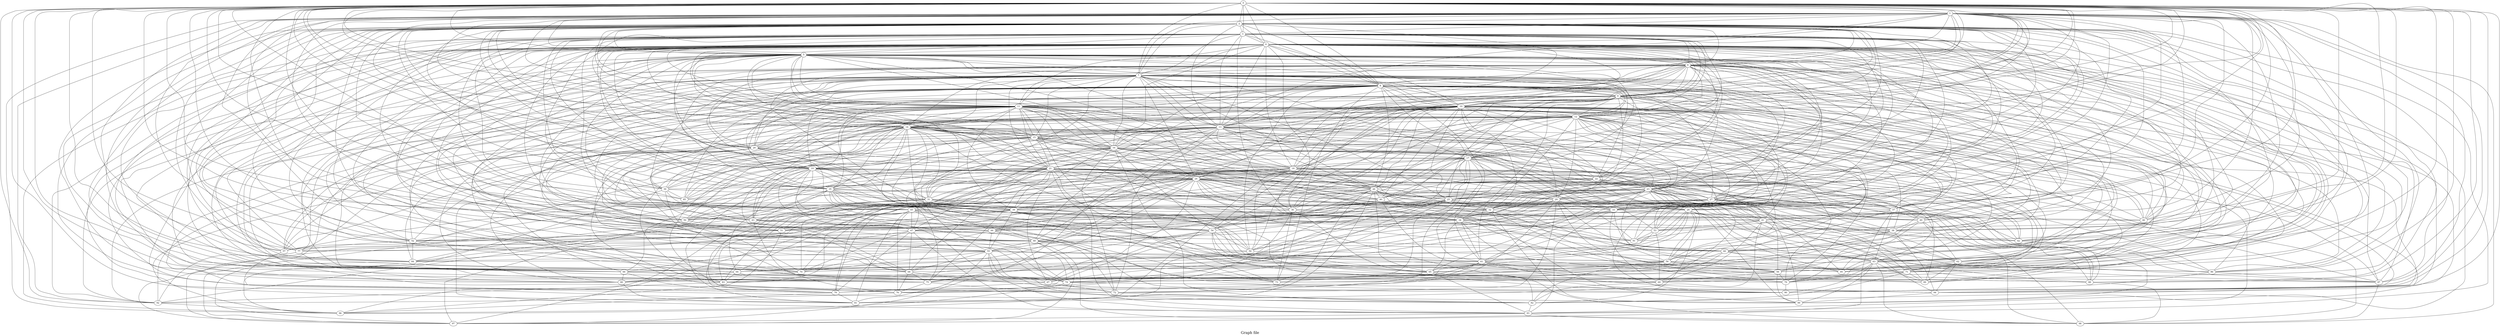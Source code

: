 /*****
Graph file
*****/

graph G {
  graph [splines=true overlap=false]
  node  [shape=ellipse, width=0.3, height=0.3]
  0 [label="0"];
  1 [label="1"];
  2 [label="2"];
  3 [label="3"];
  4 [label="4"];
  5 [label="5"];
  6 [label="6"];
  7 [label="7"];
  8 [label="8"];
  9 [label="9"];
  10 [label="10"];
  11 [label="11"];
  12 [label="12"];
  13 [label="13"];
  14 [label="14"];
  15 [label="15"];
  16 [label="16"];
  17 [label="17"];
  18 [label="18"];
  19 [label="19"];
  20 [label="20"];
  21 [label="21"];
  22 [label="22"];
  23 [label="23"];
  24 [label="24"];
  25 [label="25"];
  26 [label="26"];
  27 [label="27"];
  28 [label="28"];
  29 [label="29"];
  30 [label="30"];
  31 [label="31"];
  32 [label="32"];
  33 [label="33"];
  34 [label="34"];
  35 [label="35"];
  36 [label="36"];
  37 [label="37"];
  38 [label="38"];
  39 [label="39"];
  40 [label="40"];
  41 [label="41"];
  42 [label="42"];
  43 [label="43"];
  44 [label="44"];
  45 [label="45"];
  46 [label="46"];
  47 [label="47"];
  48 [label="48"];
  49 [label="49"];
  50 [label="50"];
  51 [label="51"];
  52 [label="52"];
  53 [label="53"];
  54 [label="54"];
  55 [label="55"];
  56 [label="56"];
  57 [label="57"];
  58 [label="58"];
  59 [label="59"];
  60 [label="60"];
  61 [label="61"];
  62 [label="62"];
  63 [label="63"];
  64 [label="64"];
  65 [label="65"];
  66 [label="66"];
  67 [label="67"];
  68 [label="68"];
  69 [label="69"];
  70 [label="70"];
  71 [label="71"];
  72 [label="72"];
  73 [label="73"];
  74 [label="74"];
  75 [label="75"];
  76 [label="76"];
  77 [label="77"];
  78 [label="78"];
  79 [label="79"];
  80 [label="80"];
  81 [label="81"];
  82 [label="82"];
  83 [label="83"];
  84 [label="84"];
  85 [label="85"];
  86 [label="86"];
  87 [label="87"];
  88 [label="88"];
  89 [label="89"];
  90 [label="90"];
  91 [label="91"];
  92 [label="92"];
  93 [label="93"];
  94 [label="94"];
  95 [label="95"];
  96 [label="96"];
  97 [label="97"];
  98 [label="98"];
  99 [label="99"];
  0 -- 1;
  0 -- 2;
  0 -- 3;
  0 -- 4;
  0 -- 5;
  0 -- 6;
  0 -- 7;
  0 -- 8;
  0 -- 9;
  0 -- 10;
  0 -- 11;
  0 -- 12;
  0 -- 14;
  0 -- 16;
  0 -- 17;
  0 -- 18;
  0 -- 19;
  0 -- 20;
  0 -- 24;
  0 -- 28;
  0 -- 29;
  0 -- 30;
  0 -- 34;
  0 -- 38;
  0 -- 39;
  0 -- 43;
  0 -- 44;
  0 -- 45;
  0 -- 46;
  0 -- 48;
  0 -- 50;
  0 -- 54;
  0 -- 60;
  0 -- 65;
  0 -- 66;
  0 -- 75;
  0 -- 77;
  0 -- 81;
  0 -- 84;
  0 -- 86;
  0 -- 88;
  0 -- 90;
  0 -- 92;
  0 -- 94;
  1 -- 2;
  1 -- 3;
  1 -- 4;
  1 -- 5;
  1 -- 6;
  1 -- 7;
  1 -- 8;
  1 -- 9;
  1 -- 10;
  1 -- 11;
  1 -- 12;
  1 -- 13;
  1 -- 15;
  1 -- 19;
  1 -- 22;
  1 -- 25;
  1 -- 27;
  1 -- 33;
  1 -- 36;
  1 -- 37;
  1 -- 43;
  1 -- 46;
  1 -- 49;
  1 -- 50;
  1 -- 53;
  1 -- 55;
  1 -- 57;
  1 -- 74;
  1 -- 75;
  1 -- 79;
  1 -- 87;
  1 -- 90;
  1 -- 92;
  1 -- 95;
  1 -- 96;
  1 -- 98;
  2 -- 3;
  2 -- 4;
  2 -- 5;
  2 -- 6;
  2 -- 7;
  2 -- 8;
  2 -- 9;
  2 -- 10;
  2 -- 11;
  2 -- 12;
  2 -- 13;
  2 -- 14;
  2 -- 15;
  2 -- 17;
  2 -- 19;
  2 -- 20;
  2 -- 23;
  2 -- 24;
  2 -- 25;
  2 -- 27;
  2 -- 30;
  2 -- 31;
  2 -- 33;
  2 -- 34;
  2 -- 35;
  2 -- 40;
  2 -- 42;
  2 -- 45;
  2 -- 48;
  2 -- 52;
  2 -- 55;
  2 -- 57;
  2 -- 64;
  2 -- 65;
  2 -- 66;
  2 -- 70;
  2 -- 71;
  2 -- 77;
  2 -- 82;
  2 -- 83;
  2 -- 87;
  2 -- 88;
  2 -- 93;
  2 -- 95;
  3 -- 4;
  3 -- 5;
  3 -- 6;
  3 -- 7;
  3 -- 8;
  3 -- 9;
  3 -- 10;
  3 -- 11;
  3 -- 12;
  3 -- 13;
  3 -- 14;
  3 -- 17;
  3 -- 22;
  3 -- 23;
  3 -- 30;
  3 -- 32;
  3 -- 35;
  3 -- 36;
  3 -- 40;
  3 -- 45;
  3 -- 50;
  3 -- 52;
  3 -- 54;
  3 -- 56;
  3 -- 58;
  3 -- 60;
  3 -- 61;
  3 -- 63;
  3 -- 66;
  3 -- 67;
  3 -- 72;
  3 -- 78;
  3 -- 85;
  4 -- 5;
  4 -- 6;
  4 -- 7;
  4 -- 8;
  4 -- 9;
  4 -- 10;
  4 -- 11;
  4 -- 13;
  4 -- 14;
  4 -- 15;
  4 -- 16;
  4 -- 17;
  4 -- 18;
  4 -- 19;
  4 -- 21;
  4 -- 22;
  4 -- 23;
  4 -- 27;
  4 -- 32;
  4 -- 33;
  4 -- 34;
  4 -- 35;
  4 -- 36;
  4 -- 37;
  4 -- 38;
  4 -- 41;
  4 -- 42;
  4 -- 43;
  4 -- 44;
  4 -- 48;
  4 -- 49;
  4 -- 52;
  4 -- 53;
  4 -- 54;
  4 -- 55;
  4 -- 58;
  4 -- 62;
  4 -- 64;
  4 -- 68;
  4 -- 71;
  4 -- 74;
  4 -- 77;
  4 -- 80;
  4 -- 81;
  4 -- 84;
  4 -- 85;
  4 -- 86;
  4 -- 87;
  4 -- 91;
  4 -- 92;
  4 -- 93;
  4 -- 94;
  4 -- 96;
  5 -- 6;
  5 -- 7;
  5 -- 8;
  5 -- 9;
  5 -- 10;
  5 -- 11;
  5 -- 12;
  5 -- 13;
  5 -- 14;
  5 -- 15;
  5 -- 16;
  5 -- 18;
  5 -- 19;
  5 -- 20;
  5 -- 21;
  5 -- 23;
  5 -- 24;
  5 -- 29;
  5 -- 31;
  5 -- 38;
  5 -- 40;
  5 -- 47;
  5 -- 48;
  5 -- 51;
  5 -- 53;
  5 -- 58;
  5 -- 62;
  5 -- 66;
  5 -- 71;
  5 -- 73;
  5 -- 75;
  5 -- 77;
  5 -- 80;
  5 -- 90;
  6 -- 7;
  6 -- 8;
  6 -- 9;
  6 -- 10;
  6 -- 11;
  6 -- 13;
  6 -- 14;
  6 -- 17;
  6 -- 18;
  6 -- 20;
  6 -- 22;
  6 -- 27;
  6 -- 28;
  6 -- 35;
  6 -- 39;
  6 -- 42;
  6 -- 44;
  6 -- 46;
  6 -- 53;
  6 -- 58;
  6 -- 59;
  6 -- 63;
  6 -- 65;
  6 -- 66;
  6 -- 70;
  6 -- 71;
  6 -- 86;
  6 -- 91;
  6 -- 92;
  7 -- 8;
  7 -- 9;
  7 -- 10;
  7 -- 11;
  7 -- 12;
  7 -- 13;
  7 -- 14;
  7 -- 15;
  7 -- 16;
  7 -- 17;
  7 -- 18;
  7 -- 19;
  7 -- 20;
  7 -- 21;
  7 -- 22;
  7 -- 23;
  7 -- 24;
  7 -- 25;
  7 -- 26;
  7 -- 27;
  7 -- 30;
  7 -- 31;
  7 -- 32;
  7 -- 37;
  7 -- 48;
  7 -- 49;
  7 -- 51;
  7 -- 52;
  7 -- 57;
  7 -- 60;
  7 -- 64;
  7 -- 68;
  7 -- 70;
  7 -- 72;
  7 -- 75;
  7 -- 86;
  8 -- 9;
  8 -- 10;
  8 -- 11;
  8 -- 12;
  8 -- 13;
  8 -- 14;
  8 -- 16;
  8 -- 17;
  8 -- 19;
  8 -- 20;
  8 -- 26;
  8 -- 27;
  8 -- 35;
  8 -- 37;
  8 -- 46;
  8 -- 48;
  8 -- 50;
  8 -- 51;
  8 -- 53;
  8 -- 58;
  8 -- 59;
  8 -- 61;
  8 -- 63;
  8 -- 64;
  8 -- 73;
  8 -- 74;
  8 -- 77;
  8 -- 84;
  8 -- 85;
  8 -- 87;
  8 -- 89;
  8 -- 93;
  8 -- 95;
  8 -- 97;
  9 -- 10;
  9 -- 11;
  9 -- 12;
  9 -- 13;
  9 -- 17;
  9 -- 21;
  9 -- 25;
  9 -- 26;
  9 -- 32;
  9 -- 33;
  9 -- 34;
  9 -- 35;
  9 -- 36;
  9 -- 38;
  9 -- 43;
  9 -- 46;
  9 -- 51;
  9 -- 54;
  9 -- 79;
  9 -- 86;
  9 -- 92;
  9 -- 95;
  10 -- 12;
  10 -- 14;
  10 -- 15;
  10 -- 16;
  10 -- 18;
  10 -- 19;
  10 -- 20;
  10 -- 21;
  10 -- 22;
  10 -- 23;
  10 -- 25;
  10 -- 26;
  10 -- 28;
  10 -- 29;
  10 -- 30;
  10 -- 31;
  10 -- 32;
  10 -- 36;
  10 -- 37;
  10 -- 38;
  10 -- 39;
  10 -- 40;
  10 -- 41;
  10 -- 43;
  10 -- 49;
  10 -- 54;
  10 -- 56;
  10 -- 63;
  10 -- 69;
  10 -- 79;
  10 -- 82;
  10 -- 85;
  10 -- 92;
  10 -- 94;
  10 -- 97;
  11 -- 12;
  11 -- 14;
  11 -- 15;
  11 -- 16;
  11 -- 17;
  11 -- 19;
  11 -- 20;
  11 -- 21;
  11 -- 23;
  11 -- 24;
  11 -- 26;
  11 -- 28;
  11 -- 29;
  11 -- 30;
  11 -- 32;
  11 -- 34;
  11 -- 35;
  11 -- 38;
  11 -- 39;
  11 -- 40;
  11 -- 45;
  11 -- 47;
  11 -- 52;
  11 -- 55;
  11 -- 57;
  11 -- 59;
  11 -- 63;
  11 -- 74;
  11 -- 76;
  11 -- 80;
  11 -- 89;
  11 -- 94;
  12 -- 13;
  12 -- 15;
  12 -- 18;
  12 -- 23;
  12 -- 24;
  12 -- 29;
  12 -- 30;
  12 -- 36;
  12 -- 44;
  12 -- 46;
  12 -- 48;
  12 -- 53;
  12 -- 54;
  12 -- 56;
  12 -- 57;
  12 -- 60;
  12 -- 61;
  12 -- 62;
  12 -- 66;
  12 -- 67;
  12 -- 71;
  12 -- 77;
  12 -- 79;
  12 -- 89;
  12 -- 91;
  12 -- 99;
  13 -- 15;
  13 -- 16;
  13 -- 18;
  13 -- 21;
  13 -- 23;
  13 -- 26;
  13 -- 28;
  13 -- 30;
  13 -- 33;
  13 -- 41;
  13 -- 45;
  13 -- 46;
  13 -- 47;
  13 -- 48;
  13 -- 49;
  13 -- 53;
  13 -- 57;
  13 -- 63;
  13 -- 64;
  13 -- 68;
  13 -- 71;
  13 -- 72;
  13 -- 84;
  14 -- 15;
  14 -- 16;
  14 -- 18;
  14 -- 20;
  14 -- 21;
  14 -- 27;
  14 -- 30;
  14 -- 31;
  14 -- 32;
  14 -- 35;
  14 -- 37;
  14 -- 39;
  14 -- 41;
  14 -- 43;
  14 -- 44;
  14 -- 46;
  14 -- 50;
  14 -- 61;
  14 -- 68;
  14 -- 73;
  14 -- 80;
  14 -- 83;
  14 -- 85;
  14 -- 87;
  14 -- 98;
  15 -- 16;
  15 -- 19;
  15 -- 20;
  15 -- 21;
  15 -- 33;
  15 -- 34;
  15 -- 41;
  15 -- 47;
  15 -- 55;
  15 -- 56;
  15 -- 66;
  15 -- 76;
  15 -- 90;
  15 -- 91;
  15 -- 96;
  16 -- 17;
  16 -- 26;
  16 -- 27;
  16 -- 28;
  16 -- 29;
  16 -- 31;
  16 -- 35;
  16 -- 45;
  16 -- 54;
  16 -- 57;
  16 -- 62;
  16 -- 67;
  16 -- 72;
  16 -- 82;
  16 -- 95;
  16 -- 97;
  17 -- 18;
  17 -- 22;
  17 -- 25;
  17 -- 26;
  17 -- 29;
  17 -- 33;
  17 -- 39;
  17 -- 40;
  17 -- 42;
  17 -- 54;
  17 -- 61;
  17 -- 72;
  17 -- 73;
  17 -- 83;
  17 -- 85;
  17 -- 89;
  18 -- 22;
  18 -- 24;
  18 -- 26;
  18 -- 28;
  18 -- 37;
  18 -- 39;
  18 -- 42;
  18 -- 43;
  18 -- 44;
  18 -- 51;
  18 -- 55;
  18 -- 59;
  18 -- 70;
  18 -- 81;
  18 -- 86;
  18 -- 87;
  19 -- 22;
  19 -- 24;
  19 -- 28;
  19 -- 43;
  19 -- 47;
  19 -- 50;
  19 -- 52;
  19 -- 59;
  19 -- 60;
  19 -- 74;
  19 -- 81;
  19 -- 88;
  19 -- 91;
  19 -- 93;
  20 -- 21;
  20 -- 24;
  20 -- 31;
  20 -- 33;
  20 -- 52;
  20 -- 57;
  20 -- 65;
  20 -- 68;
  20 -- 83;
  20 -- 93;
  21 -- 22;
  21 -- 24;
  21 -- 25;
  21 -- 28;
  21 -- 29;
  21 -- 31;
  21 -- 35;
  21 -- 36;
  21 -- 37;
  21 -- 38;
  21 -- 39;
  21 -- 40;
  21 -- 42;
  21 -- 50;
  21 -- 53;
  21 -- 73;
  21 -- 75;
  21 -- 78;
  21 -- 83;
  21 -- 84;
  21 -- 85;
  21 -- 86;
  21 -- 93;
  21 -- 96;
  21 -- 97;
  22 -- 23;
  22 -- 25;
  22 -- 41;
  22 -- 66;
  22 -- 77;
  22 -- 83;
  22 -- 86;
  22 -- 99;
  23 -- 25;
  23 -- 27;
  23 -- 29;
  23 -- 31;
  23 -- 32;
  23 -- 37;
  23 -- 41;
  23 -- 44;
  23 -- 45;
  23 -- 47;
  23 -- 50;
  23 -- 58;
  23 -- 59;
  23 -- 62;
  23 -- 67;
  23 -- 69;
  23 -- 71;
  23 -- 74;
  23 -- 88;
  23 -- 89;
  23 -- 94;
  24 -- 25;
  24 -- 26;
  24 -- 27;
  24 -- 30;
  24 -- 32;
  24 -- 33;
  24 -- 34;
  24 -- 40;
  24 -- 42;
  24 -- 47;
  24 -- 51;
  24 -- 57;
  24 -- 60;
  24 -- 63;
  24 -- 67;
  24 -- 68;
  24 -- 75;
  24 -- 78;
  24 -- 85;
  24 -- 90;
  24 -- 97;
  25 -- 28;
  25 -- 32;
  25 -- 42;
  25 -- 44;
  25 -- 45;
  25 -- 48;
  25 -- 49;
  25 -- 56;
  25 -- 64;
  25 -- 74;
  25 -- 75;
  25 -- 78;
  25 -- 87;
  25 -- 88;
  26 -- 29;
  26 -- 36;
  26 -- 40;
  26 -- 41;
  26 -- 44;
  26 -- 49;
  26 -- 55;
  26 -- 65;
  26 -- 72;
  26 -- 84;
  26 -- 96;
  26 -- 98;
  26 -- 99;
  27 -- 33;
  27 -- 36;
  27 -- 39;
  27 -- 45;
  27 -- 46;
  27 -- 51;
  27 -- 61;
  27 -- 62;
  27 -- 88;
  27 -- 99;
  28 -- 43;
  28 -- 56;
  28 -- 61;
  28 -- 63;
  28 -- 64;
  28 -- 80;
  28 -- 82;
  28 -- 91;
  28 -- 95;
  28 -- 99;
  29 -- 34;
  29 -- 37;
  29 -- 71;
  29 -- 72;
  29 -- 76;
  29 -- 77;
  29 -- 79;
  29 -- 91;
  30 -- 31;
  30 -- 36;
  30 -- 70;
  30 -- 85;
  30 -- 96;
  31 -- 34;
  31 -- 43;
  31 -- 50;
  31 -- 53;
  31 -- 56;
  31 -- 78;
  32 -- 34;
  32 -- 46;
  32 -- 51;
  32 -- 54;
  32 -- 58;
  32 -- 79;
  32 -- 99;
  33 -- 38;
  33 -- 69;
  33 -- 83;
  33 -- 84;
  33 -- 86;
  33 -- 93;
  34 -- 38;
  34 -- 51;
  34 -- 59;
  34 -- 60;
  34 -- 61;
  34 -- 65;
  34 -- 89;
  35 -- 38;
  35 -- 39;
  35 -- 40;
  35 -- 45;
  35 -- 69;
  35 -- 75;
  35 -- 84;
  35 -- 85;
  35 -- 88;
  35 -- 90;
  35 -- 92;
  36 -- 41;
  36 -- 65;
  36 -- 73;
  36 -- 76;
  36 -- 77;
  37 -- 41;
  37 -- 49;
  37 -- 56;
  37 -- 63;
  37 -- 97;
  38 -- 42;
  38 -- 60;
  38 -- 64;
  38 -- 67;
  38 -- 94;
  39 -- 49;
  39 -- 50;
  39 -- 51;
  39 -- 52;
  39 -- 55;
  39 -- 65;
  39 -- 91;
  39 -- 95;
  40 -- 47;
  40 -- 59;
  40 -- 79;
  40 -- 87;
  41 -- 42;
  41 -- 53;
  41 -- 58;
  41 -- 62;
  41 -- 69;
  41 -- 81;
  41 -- 91;
  42 -- 88;
  43 -- 44;
  43 -- 47;
  43 -- 54;
  43 -- 76;
  44 -- 48;
  44 -- 52;
  44 -- 55;
  44 -- 70;
  44 -- 90;
  45 -- 47;
  45 -- 49;
  45 -- 56;
  45 -- 58;
  45 -- 64;
  45 -- 70;
  45 -- 76;
  45 -- 78;
  45 -- 81;
  45 -- 89;
  46 -- 62;
  47 -- 60;
  47 -- 66;
  47 -- 68;
  47 -- 70;
  47 -- 73;
  47 -- 78;
  47 -- 93;
  48 -- 55;
  48 -- 57;
  48 -- 59;
  48 -- 60;
  48 -- 72;
  48 -- 97;
  48 -- 98;
  49 -- 62;
  49 -- 73;
  49 -- 79;
  49 -- 98;
  50 -- 68;
  50 -- 97;
  51 -- 52;
  51 -- 96;
  52 -- 77;
  52 -- 84;
  52 -- 88;
  53 -- 61;
  53 -- 69;
  53 -- 91;
  54 -- 59;
  54 -- 65;
  54 -- 67;
  54 -- 69;
  54 -- 76;
  54 -- 80;
  54 -- 95;
  55 -- 56;
  55 -- 61;
  55 -- 67;
  55 -- 68;
  55 -- 70;
  55 -- 72;
  55 -- 81;
  55 -- 82;
  55 -- 84;
  56 -- 58;
  56 -- 68;
  56 -- 71;
  56 -- 75;
  56 -- 82;
  57 -- 78;
  58 -- 69;
  58 -- 79;
  58 -- 83;
  58 -- 99;
  59 -- 62;
  59 -- 81;
  60 -- 63;
  60 -- 74;
  60 -- 83;
  60 -- 95;
  61 -- 64;
  61 -- 65;
  61 -- 67;
  61 -- 69;
  61 -- 71;
  61 -- 78;
  61 -- 94;
  62 -- 87;
  62 -- 89;
  62 -- 94;
  62 -- 95;
  63 -- 66;
  63 -- 69;
  63 -- 70;
  63 -- 74;
  63 -- 86;
  63 -- 89;
  63 -- 90;
  63 -- 98;
  63 -- 99;
  64 -- 67;
  64 -- 80;
  64 -- 83;
  65 -- 73;
  65 -- 82;
  65 -- 93;
  65 -- 98;
  66 -- 74;
  66 -- 76;
  66 -- 80;
  66 -- 88;
  67 -- 72;
  67 -- 78;
  68 -- 75;
  68 -- 76;
  68 -- 94;
  69 -- 82;
  70 -- 80;
  71 -- 73;
  71 -- 79;
  71 -- 82;
  71 -- 89;
  72 -- 82;
  74 -- 94;
  74 -- 96;
  75 -- 76;
  75 -- 99;
  76 -- 92;
  77 -- 80;
  77 -- 92;
  78 -- 81;
  78 -- 96;
  79 -- 90;
  80 -- 81;
  82 -- 93;
  83 -- 92;
  84 -- 97;
  86 -- 87;
  86 -- 90;
  87 -- 98;
  88 -- 98;
  92 -- 96;
  93 -- 97;
  93 -- 98;
  94 -- 99;
  label = "\nGraph file\n";  fontsize=24;
}
